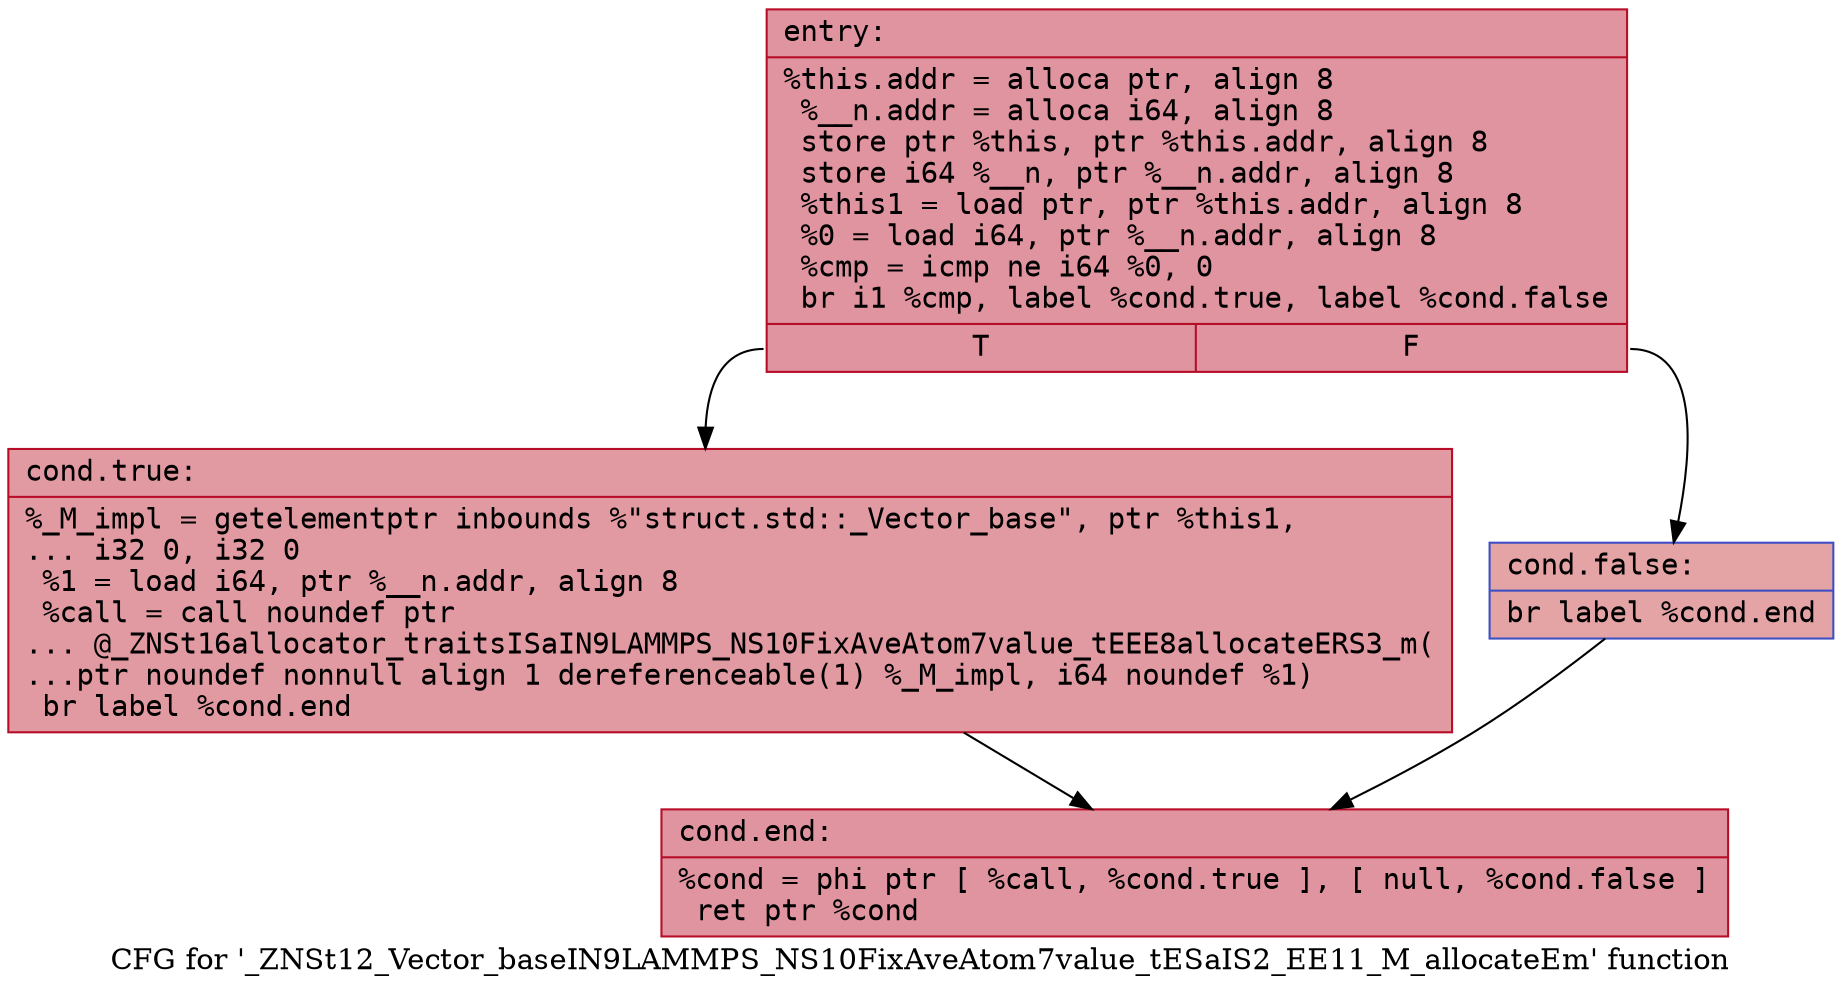 digraph "CFG for '_ZNSt12_Vector_baseIN9LAMMPS_NS10FixAveAtom7value_tESaIS2_EE11_M_allocateEm' function" {
	label="CFG for '_ZNSt12_Vector_baseIN9LAMMPS_NS10FixAveAtom7value_tESaIS2_EE11_M_allocateEm' function";

	Node0x55d08675cbe0 [shape=record,color="#b70d28ff", style=filled, fillcolor="#b70d2870" fontname="Courier",label="{entry:\l|  %this.addr = alloca ptr, align 8\l  %__n.addr = alloca i64, align 8\l  store ptr %this, ptr %this.addr, align 8\l  store i64 %__n, ptr %__n.addr, align 8\l  %this1 = load ptr, ptr %this.addr, align 8\l  %0 = load i64, ptr %__n.addr, align 8\l  %cmp = icmp ne i64 %0, 0\l  br i1 %cmp, label %cond.true, label %cond.false\l|{<s0>T|<s1>F}}"];
	Node0x55d08675cbe0:s0 -> Node0x55d08675d000[tooltip="entry -> cond.true\nProbability 62.50%" ];
	Node0x55d08675cbe0:s1 -> Node0x55d08675d080[tooltip="entry -> cond.false\nProbability 37.50%" ];
	Node0x55d08675d000 [shape=record,color="#b70d28ff", style=filled, fillcolor="#bb1b2c70" fontname="Courier",label="{cond.true:\l|  %_M_impl = getelementptr inbounds %\"struct.std::_Vector_base\", ptr %this1,\l... i32 0, i32 0\l  %1 = load i64, ptr %__n.addr, align 8\l  %call = call noundef ptr\l... @_ZNSt16allocator_traitsISaIN9LAMMPS_NS10FixAveAtom7value_tEEE8allocateERS3_m(\l...ptr noundef nonnull align 1 dereferenceable(1) %_M_impl, i64 noundef %1)\l  br label %cond.end\l}"];
	Node0x55d08675d000 -> Node0x55d08675d540[tooltip="cond.true -> cond.end\nProbability 100.00%" ];
	Node0x55d08675d080 [shape=record,color="#3d50c3ff", style=filled, fillcolor="#c32e3170" fontname="Courier",label="{cond.false:\l|  br label %cond.end\l}"];
	Node0x55d08675d080 -> Node0x55d08675d540[tooltip="cond.false -> cond.end\nProbability 100.00%" ];
	Node0x55d08675d540 [shape=record,color="#b70d28ff", style=filled, fillcolor="#b70d2870" fontname="Courier",label="{cond.end:\l|  %cond = phi ptr [ %call, %cond.true ], [ null, %cond.false ]\l  ret ptr %cond\l}"];
}

